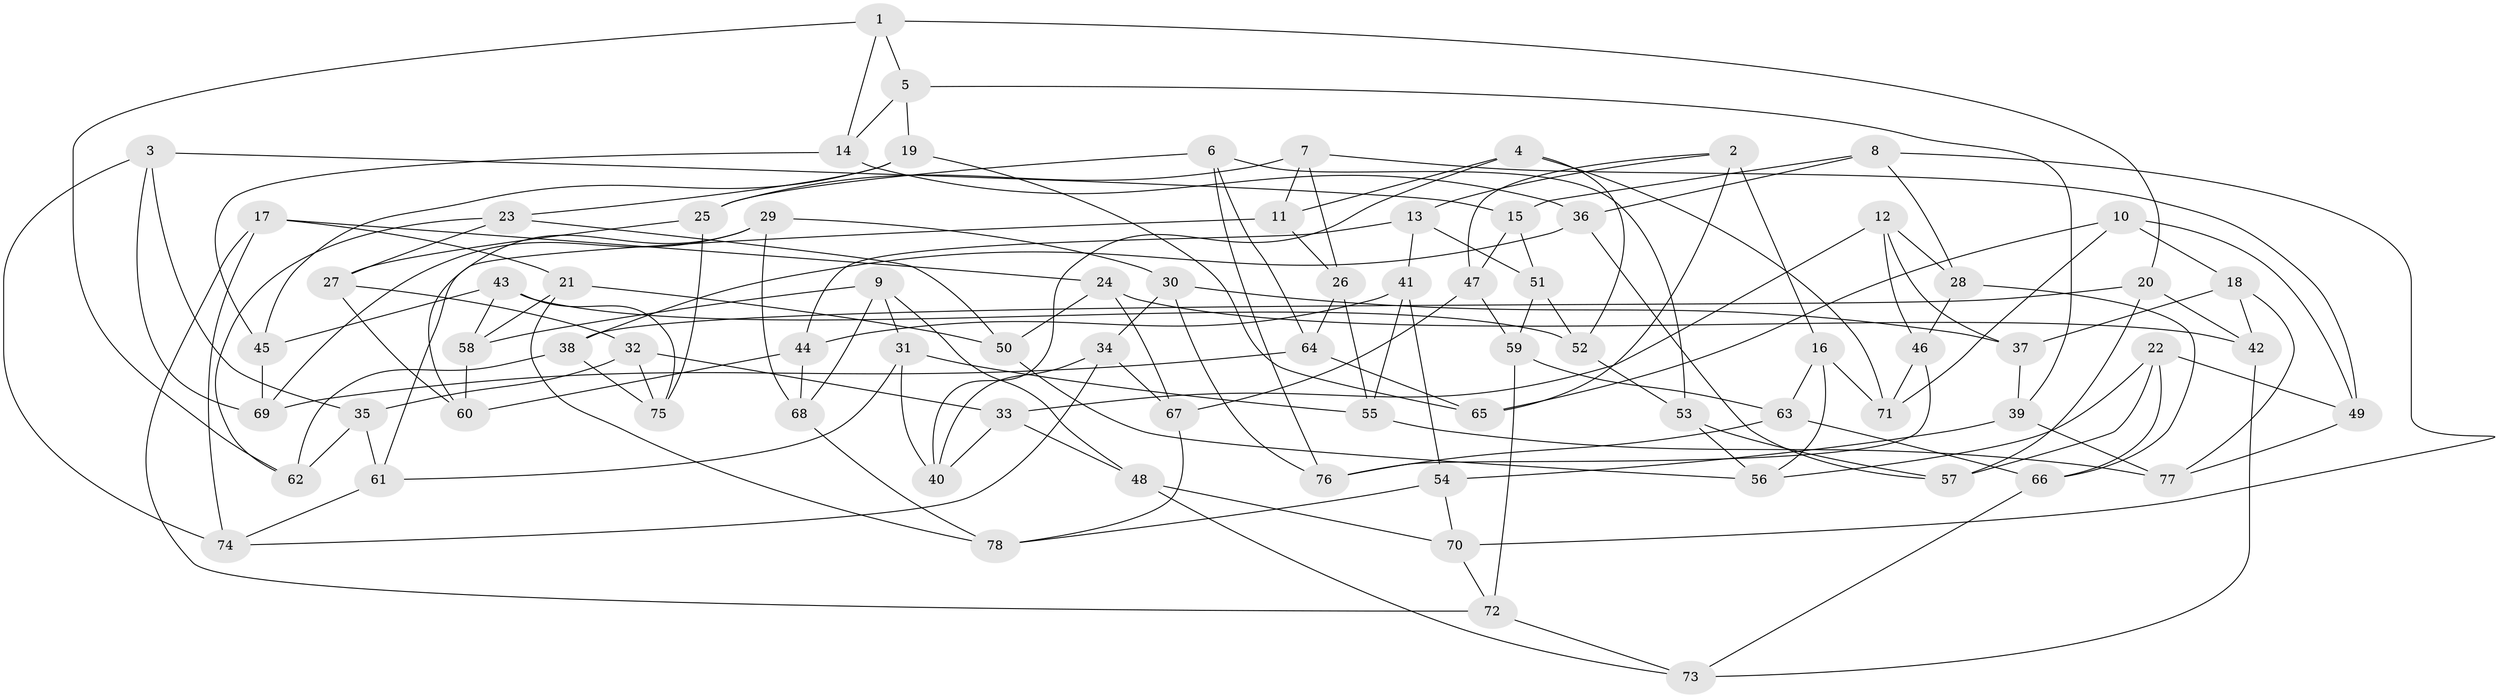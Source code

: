 // coarse degree distribution, {5: 0.358974358974359, 6: 0.2564102564102564, 4: 0.28205128205128205, 7: 0.05128205128205128, 8: 0.05128205128205128}
// Generated by graph-tools (version 1.1) at 2025/38/03/04/25 23:38:13]
// undirected, 78 vertices, 156 edges
graph export_dot {
  node [color=gray90,style=filled];
  1;
  2;
  3;
  4;
  5;
  6;
  7;
  8;
  9;
  10;
  11;
  12;
  13;
  14;
  15;
  16;
  17;
  18;
  19;
  20;
  21;
  22;
  23;
  24;
  25;
  26;
  27;
  28;
  29;
  30;
  31;
  32;
  33;
  34;
  35;
  36;
  37;
  38;
  39;
  40;
  41;
  42;
  43;
  44;
  45;
  46;
  47;
  48;
  49;
  50;
  51;
  52;
  53;
  54;
  55;
  56;
  57;
  58;
  59;
  60;
  61;
  62;
  63;
  64;
  65;
  66;
  67;
  68;
  69;
  70;
  71;
  72;
  73;
  74;
  75;
  76;
  77;
  78;
  1 -- 62;
  1 -- 14;
  1 -- 5;
  1 -- 20;
  2 -- 47;
  2 -- 16;
  2 -- 65;
  2 -- 13;
  3 -- 15;
  3 -- 35;
  3 -- 69;
  3 -- 74;
  4 -- 11;
  4 -- 71;
  4 -- 40;
  4 -- 52;
  5 -- 19;
  5 -- 39;
  5 -- 14;
  6 -- 76;
  6 -- 64;
  6 -- 53;
  6 -- 25;
  7 -- 26;
  7 -- 25;
  7 -- 49;
  7 -- 11;
  8 -- 28;
  8 -- 36;
  8 -- 70;
  8 -- 15;
  9 -- 68;
  9 -- 58;
  9 -- 48;
  9 -- 31;
  10 -- 71;
  10 -- 65;
  10 -- 18;
  10 -- 49;
  11 -- 61;
  11 -- 26;
  12 -- 33;
  12 -- 28;
  12 -- 37;
  12 -- 46;
  13 -- 41;
  13 -- 51;
  13 -- 44;
  14 -- 45;
  14 -- 36;
  15 -- 51;
  15 -- 47;
  16 -- 63;
  16 -- 56;
  16 -- 71;
  17 -- 21;
  17 -- 72;
  17 -- 74;
  17 -- 24;
  18 -- 77;
  18 -- 42;
  18 -- 37;
  19 -- 23;
  19 -- 65;
  19 -- 45;
  20 -- 42;
  20 -- 38;
  20 -- 57;
  21 -- 58;
  21 -- 78;
  21 -- 50;
  22 -- 49;
  22 -- 56;
  22 -- 66;
  22 -- 57;
  23 -- 62;
  23 -- 27;
  23 -- 50;
  24 -- 67;
  24 -- 50;
  24 -- 42;
  25 -- 75;
  25 -- 27;
  26 -- 64;
  26 -- 55;
  27 -- 32;
  27 -- 60;
  28 -- 66;
  28 -- 46;
  29 -- 69;
  29 -- 30;
  29 -- 68;
  29 -- 60;
  30 -- 34;
  30 -- 37;
  30 -- 76;
  31 -- 55;
  31 -- 61;
  31 -- 40;
  32 -- 75;
  32 -- 35;
  32 -- 33;
  33 -- 48;
  33 -- 40;
  34 -- 40;
  34 -- 67;
  34 -- 74;
  35 -- 62;
  35 -- 61;
  36 -- 57;
  36 -- 38;
  37 -- 39;
  38 -- 75;
  38 -- 62;
  39 -- 54;
  39 -- 77;
  41 -- 54;
  41 -- 55;
  41 -- 44;
  42 -- 73;
  43 -- 75;
  43 -- 45;
  43 -- 52;
  43 -- 58;
  44 -- 60;
  44 -- 68;
  45 -- 69;
  46 -- 71;
  46 -- 76;
  47 -- 67;
  47 -- 59;
  48 -- 73;
  48 -- 70;
  49 -- 77;
  50 -- 56;
  51 -- 59;
  51 -- 52;
  52 -- 53;
  53 -- 56;
  53 -- 57;
  54 -- 70;
  54 -- 78;
  55 -- 77;
  58 -- 60;
  59 -- 72;
  59 -- 63;
  61 -- 74;
  63 -- 76;
  63 -- 66;
  64 -- 65;
  64 -- 69;
  66 -- 73;
  67 -- 78;
  68 -- 78;
  70 -- 72;
  72 -- 73;
}
